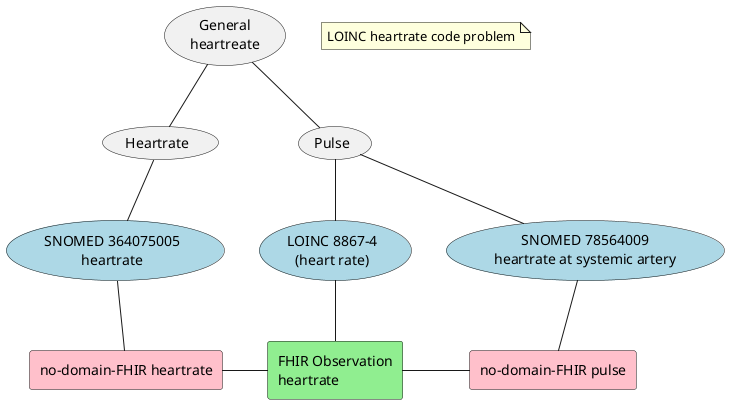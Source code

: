 @startuml

note "LOINC heartrate code problem" as problem

"General\nheartreate" as (general)
"Heartrate" as (hr)
"Pulse" as (pulse)

"LOINC 8867-4\n(heart rate)" as (8867) #lightblue
"SNOMED 78564009\nheartrate at systemic artery" as (snopulse) #lightblue
"SNOMED 364075005\nheartrate" as (snohr) #lightblue
'"LOINC hr code" as (loinchr) #lightblue

rectangle "FHIR Observation\nheartrate" as fhirhr #lightgreen
rectangle "no-domain-FHIR heartrate" as nodomhr #pink
rectangle "no-domain-FHIR pulse" as nodompulse #pink

general -down- hr
general -down- pulse
pulse -down- snopulse
hr -down- snohr
pulse -down- 8867
8867 -down- fhirhr
fhirhr -left- nodomhr
fhirhr -right- nodompulse
nodompulse -up- snopulse
nodomhr -up- snohr
'rectangle "test" as rect {
'"search for information" as (soke) #lightblue
'"indexing" as (indeksere)
'"read information" as (lese) #lightblue
'"share information" as (dele) #lightblued
@enduml